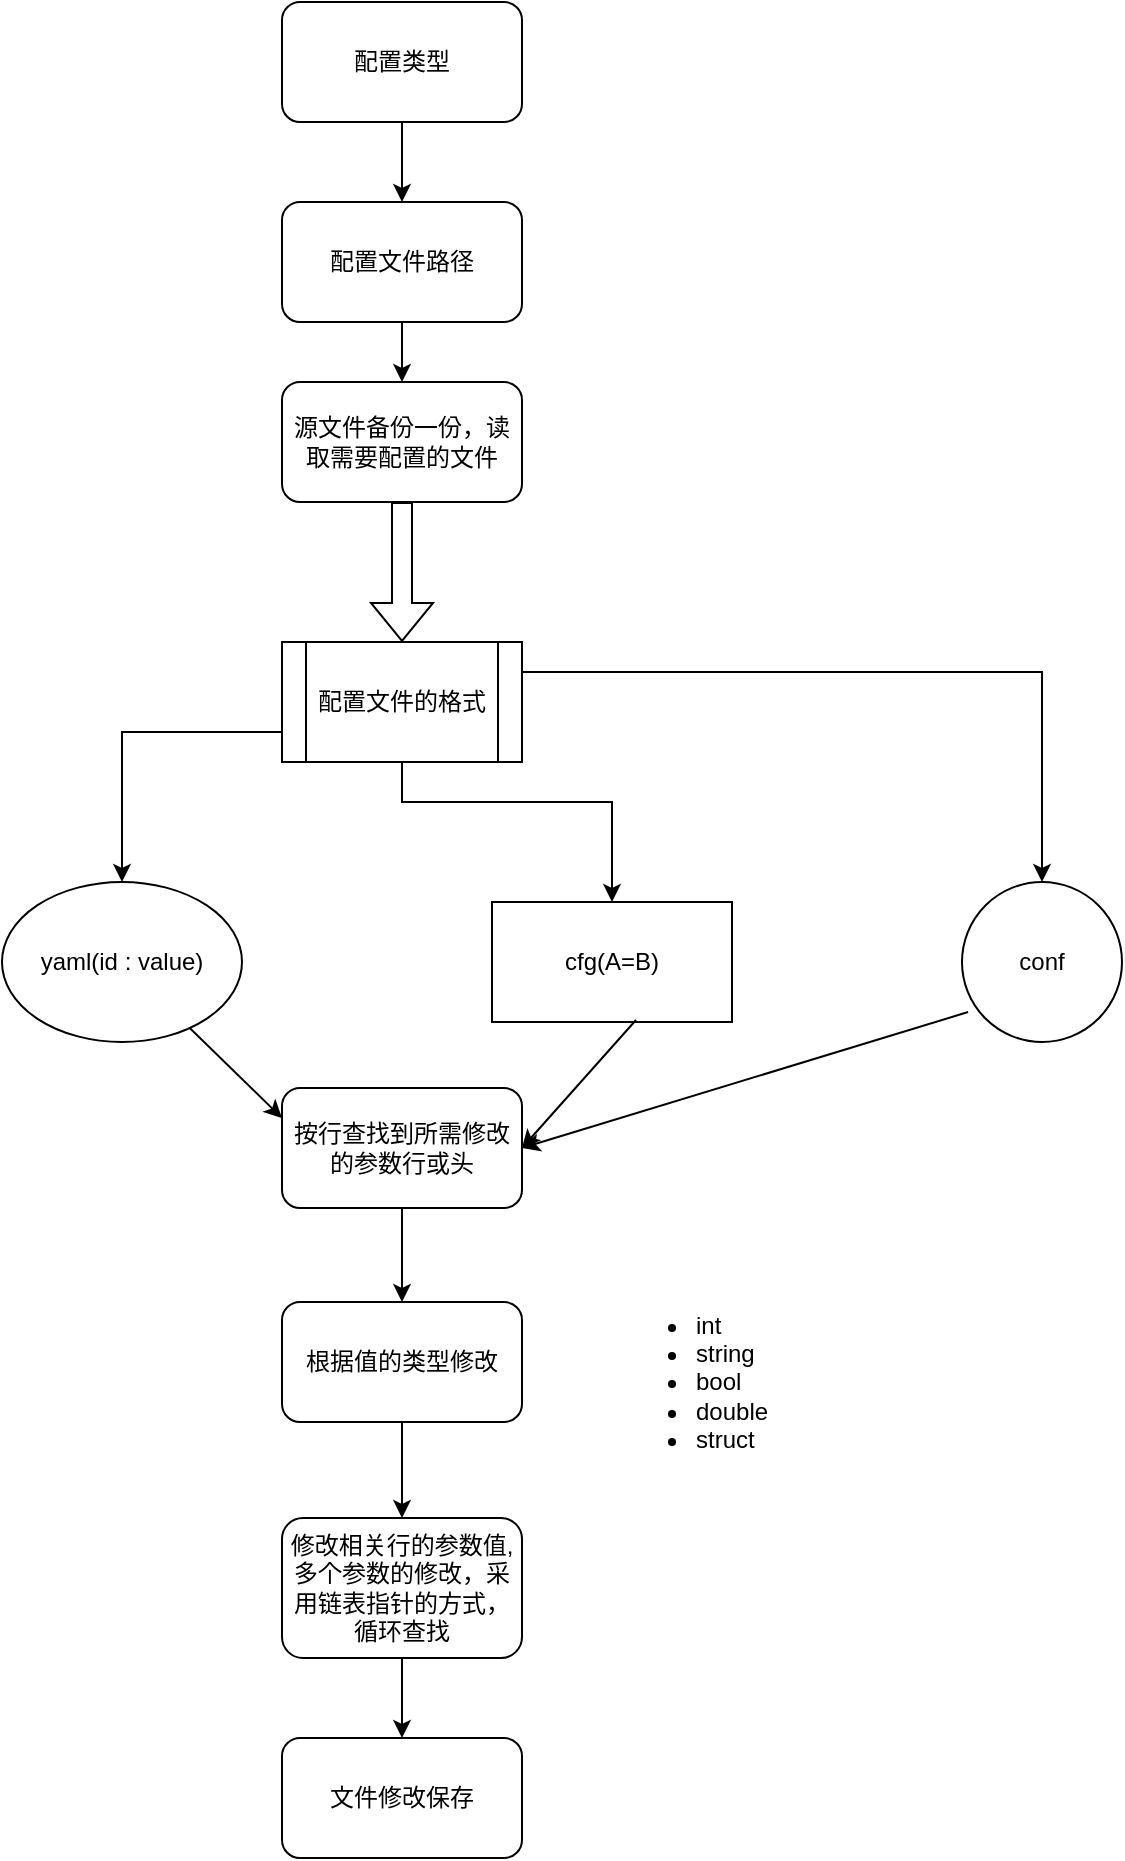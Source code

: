 <mxfile version="20.0.3" type="github">
  <diagram id="l1K9O1dgBkEUOhcivguU" name="Page-1">
    <mxGraphModel dx="1350" dy="773" grid="1" gridSize="10" guides="1" tooltips="1" connect="1" arrows="1" fold="1" page="1" pageScale="1" pageWidth="850" pageHeight="1100" math="0" shadow="0">
      <root>
        <mxCell id="0" />
        <mxCell id="1" parent="0" />
        <mxCell id="zz37QBjWHWpGYe9e6wSS-3" value="" style="edgeStyle=orthogonalEdgeStyle;rounded=0;orthogonalLoop=1;jettySize=auto;html=1;" edge="1" parent="1" source="zz37QBjWHWpGYe9e6wSS-1" target="zz37QBjWHWpGYe9e6wSS-2">
          <mxGeometry relative="1" as="geometry" />
        </mxCell>
        <mxCell id="zz37QBjWHWpGYe9e6wSS-1" value="配置类型" style="rounded=1;whiteSpace=wrap;html=1;" vertex="1" parent="1">
          <mxGeometry x="260" y="80" width="120" height="60" as="geometry" />
        </mxCell>
        <mxCell id="zz37QBjWHWpGYe9e6wSS-5" value="" style="edgeStyle=orthogonalEdgeStyle;rounded=0;orthogonalLoop=1;jettySize=auto;html=1;" edge="1" parent="1" source="zz37QBjWHWpGYe9e6wSS-2" target="zz37QBjWHWpGYe9e6wSS-4">
          <mxGeometry relative="1" as="geometry" />
        </mxCell>
        <mxCell id="zz37QBjWHWpGYe9e6wSS-2" value="配置文件路径" style="rounded=1;whiteSpace=wrap;html=1;" vertex="1" parent="1">
          <mxGeometry x="260" y="180" width="120" height="60" as="geometry" />
        </mxCell>
        <mxCell id="zz37QBjWHWpGYe9e6wSS-7" value="" style="edgeStyle=orthogonalEdgeStyle;rounded=0;orthogonalLoop=1;jettySize=auto;html=1;exitX=0;exitY=0.75;exitDx=0;exitDy=0;" edge="1" parent="1" source="zz37QBjWHWpGYe9e6wSS-13" target="zz37QBjWHWpGYe9e6wSS-14">
          <mxGeometry relative="1" as="geometry" />
        </mxCell>
        <mxCell id="zz37QBjWHWpGYe9e6wSS-4" value="源文件备份一份，读取需要配置的文件" style="rounded=1;whiteSpace=wrap;html=1;" vertex="1" parent="1">
          <mxGeometry x="260" y="270" width="120" height="60" as="geometry" />
        </mxCell>
        <mxCell id="zz37QBjWHWpGYe9e6wSS-9" value="" style="edgeStyle=orthogonalEdgeStyle;rounded=0;orthogonalLoop=1;jettySize=auto;html=1;" edge="1" parent="1" source="zz37QBjWHWpGYe9e6wSS-6">
          <mxGeometry relative="1" as="geometry">
            <mxPoint x="320" y="730" as="targetPoint" />
          </mxGeometry>
        </mxCell>
        <mxCell id="zz37QBjWHWpGYe9e6wSS-6" value="按行查找到所需修改的参数行或头" style="whiteSpace=wrap;html=1;rounded=1;" vertex="1" parent="1">
          <mxGeometry x="260" y="623" width="120" height="60" as="geometry" />
        </mxCell>
        <mxCell id="zz37QBjWHWpGYe9e6wSS-11" value="" style="edgeStyle=orthogonalEdgeStyle;rounded=0;orthogonalLoop=1;jettySize=auto;html=1;" edge="1" parent="1" source="zz37QBjWHWpGYe9e6wSS-8" target="zz37QBjWHWpGYe9e6wSS-10">
          <mxGeometry relative="1" as="geometry" />
        </mxCell>
        <mxCell id="zz37QBjWHWpGYe9e6wSS-8" value="修改相关行的参数值,多个参数的修改，采用链表指针的方式，循环查找" style="whiteSpace=wrap;html=1;rounded=1;" vertex="1" parent="1">
          <mxGeometry x="260" y="838" width="120" height="70" as="geometry" />
        </mxCell>
        <mxCell id="zz37QBjWHWpGYe9e6wSS-10" value="文件修改保存" style="whiteSpace=wrap;html=1;rounded=1;" vertex="1" parent="1">
          <mxGeometry x="260" y="948" width="120" height="60" as="geometry" />
        </mxCell>
        <mxCell id="zz37QBjWHWpGYe9e6wSS-19" style="edgeStyle=orthogonalEdgeStyle;rounded=0;orthogonalLoop=1;jettySize=auto;html=1;entryX=0.5;entryY=0;entryDx=0;entryDy=0;" edge="1" parent="1" source="zz37QBjWHWpGYe9e6wSS-13" target="zz37QBjWHWpGYe9e6wSS-15">
          <mxGeometry relative="1" as="geometry">
            <mxPoint x="420" y="520" as="targetPoint" />
            <Array as="points">
              <mxPoint x="425" y="480" />
            </Array>
          </mxGeometry>
        </mxCell>
        <mxCell id="zz37QBjWHWpGYe9e6wSS-20" style="edgeStyle=orthogonalEdgeStyle;rounded=0;orthogonalLoop=1;jettySize=auto;html=1;exitX=1;exitY=0.25;exitDx=0;exitDy=0;entryX=0.5;entryY=0;entryDx=0;entryDy=0;" edge="1" parent="1" source="zz37QBjWHWpGYe9e6wSS-13" target="zz37QBjWHWpGYe9e6wSS-16">
          <mxGeometry relative="1" as="geometry" />
        </mxCell>
        <mxCell id="zz37QBjWHWpGYe9e6wSS-13" value="配置文件的格式" style="shape=process;whiteSpace=wrap;html=1;backgroundOutline=1;" vertex="1" parent="1">
          <mxGeometry x="260" y="400" width="120" height="60" as="geometry" />
        </mxCell>
        <mxCell id="zz37QBjWHWpGYe9e6wSS-14" value="yaml(id : value)" style="ellipse;whiteSpace=wrap;html=1;" vertex="1" parent="1">
          <mxGeometry x="120" y="520" width="120" height="80" as="geometry" />
        </mxCell>
        <mxCell id="zz37QBjWHWpGYe9e6wSS-15" value="cfg(A=B)" style="rounded=0;whiteSpace=wrap;html=1;" vertex="1" parent="1">
          <mxGeometry x="365" y="530" width="120" height="60" as="geometry" />
        </mxCell>
        <mxCell id="zz37QBjWHWpGYe9e6wSS-16" value="conf" style="ellipse;whiteSpace=wrap;html=1;aspect=fixed;" vertex="1" parent="1">
          <mxGeometry x="600" y="520" width="80" height="80" as="geometry" />
        </mxCell>
        <mxCell id="zz37QBjWHWpGYe9e6wSS-21" value="" style="endArrow=classic;html=1;rounded=0;entryX=0;entryY=0.25;entryDx=0;entryDy=0;" edge="1" parent="1" source="zz37QBjWHWpGYe9e6wSS-14" target="zz37QBjWHWpGYe9e6wSS-6">
          <mxGeometry width="50" height="50" relative="1" as="geometry">
            <mxPoint x="180" y="650" as="sourcePoint" />
            <mxPoint x="230" y="600" as="targetPoint" />
          </mxGeometry>
        </mxCell>
        <mxCell id="zz37QBjWHWpGYe9e6wSS-22" value="" style="endArrow=classic;html=1;rounded=0;exitX=0.6;exitY=0.983;exitDx=0;exitDy=0;exitPerimeter=0;entryX=1;entryY=0.5;entryDx=0;entryDy=0;" edge="1" parent="1" source="zz37QBjWHWpGYe9e6wSS-15" target="zz37QBjWHWpGYe9e6wSS-6">
          <mxGeometry width="50" height="50" relative="1" as="geometry">
            <mxPoint x="430" y="640" as="sourcePoint" />
            <mxPoint x="480" y="590" as="targetPoint" />
          </mxGeometry>
        </mxCell>
        <mxCell id="zz37QBjWHWpGYe9e6wSS-23" value="" style="endArrow=classic;html=1;rounded=0;exitX=0.038;exitY=0.813;exitDx=0;exitDy=0;exitPerimeter=0;entryX=1;entryY=0.5;entryDx=0;entryDy=0;" edge="1" parent="1" source="zz37QBjWHWpGYe9e6wSS-16" target="zz37QBjWHWpGYe9e6wSS-6">
          <mxGeometry width="50" height="50" relative="1" as="geometry">
            <mxPoint x="490" y="760" as="sourcePoint" />
            <mxPoint x="540" y="710" as="targetPoint" />
          </mxGeometry>
        </mxCell>
        <mxCell id="zz37QBjWHWpGYe9e6wSS-28" value="&lt;ul&gt;&lt;li&gt;int&lt;/li&gt;&lt;li&gt;string&lt;/li&gt;&lt;li&gt;bool&lt;/li&gt;&lt;li&gt;double&lt;/li&gt;&lt;li&gt;struct&lt;/li&gt;&lt;/ul&gt;" style="text;strokeColor=none;fillColor=none;html=1;whiteSpace=wrap;verticalAlign=middle;overflow=hidden;" vertex="1" parent="1">
          <mxGeometry x="425" y="720" width="100" height="100" as="geometry" />
        </mxCell>
        <mxCell id="zz37QBjWHWpGYe9e6wSS-31" value="" style="edgeStyle=orthogonalEdgeStyle;rounded=0;orthogonalLoop=1;jettySize=auto;html=1;" edge="1" parent="1" source="zz37QBjWHWpGYe9e6wSS-30" target="zz37QBjWHWpGYe9e6wSS-8">
          <mxGeometry relative="1" as="geometry" />
        </mxCell>
        <mxCell id="zz37QBjWHWpGYe9e6wSS-30" value="根据值的类型修改" style="rounded=1;whiteSpace=wrap;html=1;" vertex="1" parent="1">
          <mxGeometry x="260" y="730" width="120" height="60" as="geometry" />
        </mxCell>
        <mxCell id="zz37QBjWHWpGYe9e6wSS-32" value="" style="shape=flexArrow;endArrow=classic;html=1;rounded=0;entryX=0.5;entryY=0;entryDx=0;entryDy=0;exitX=0.5;exitY=1;exitDx=0;exitDy=0;" edge="1" parent="1" source="zz37QBjWHWpGYe9e6wSS-4" target="zz37QBjWHWpGYe9e6wSS-13">
          <mxGeometry width="50" height="50" relative="1" as="geometry">
            <mxPoint x="310" y="400" as="sourcePoint" />
            <mxPoint x="360" y="350" as="targetPoint" />
          </mxGeometry>
        </mxCell>
      </root>
    </mxGraphModel>
  </diagram>
</mxfile>
